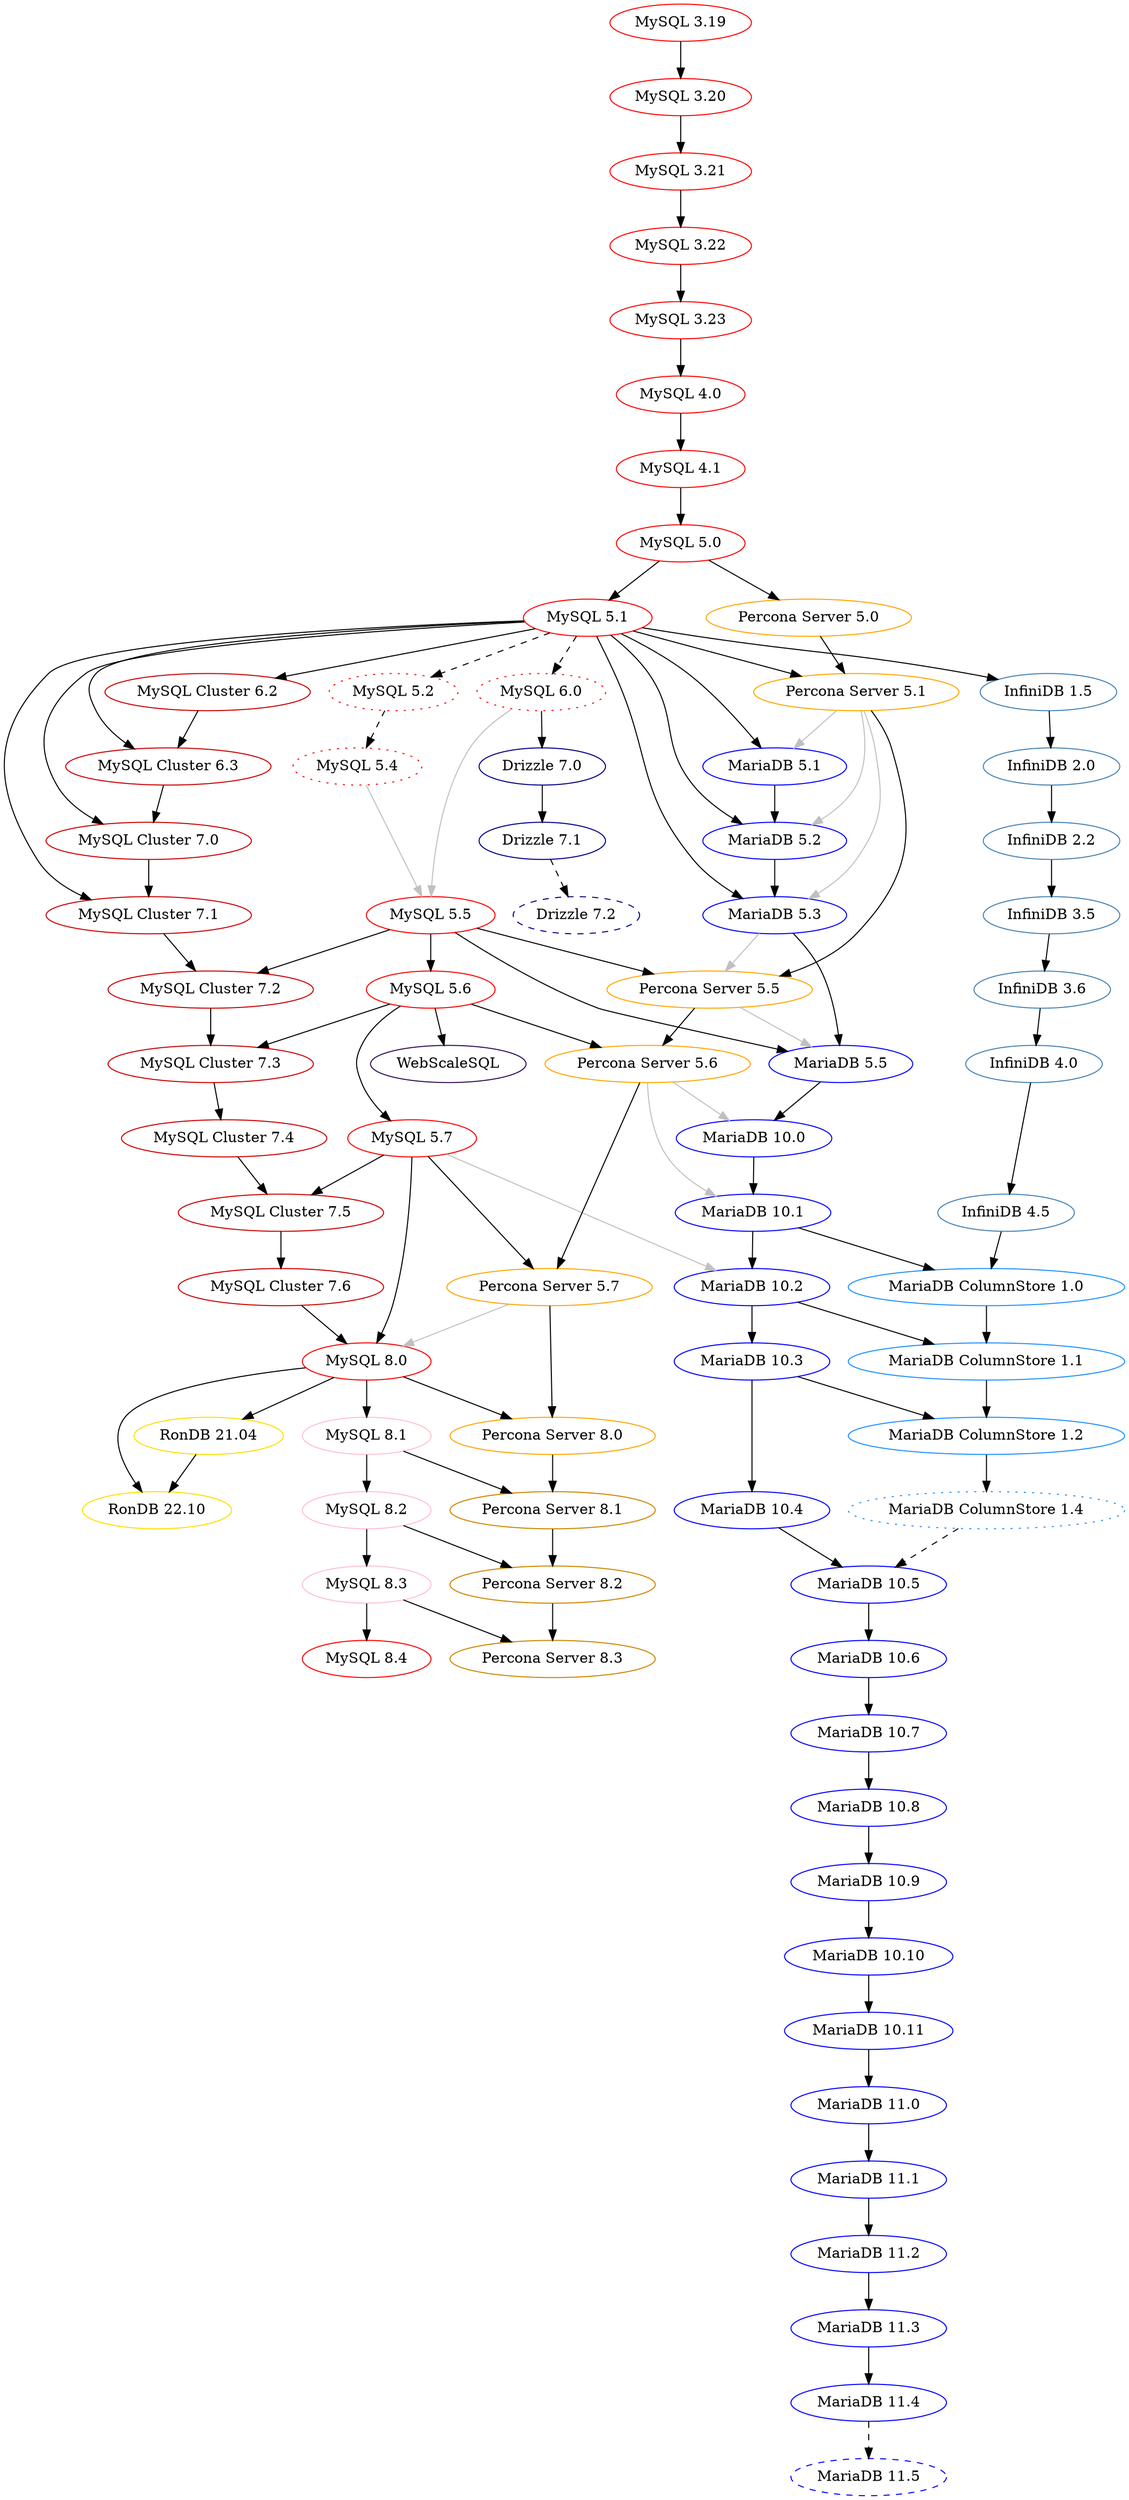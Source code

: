 digraph mysql_history_graph {
    /* vim: tabstop=4

	   Standards:
	   Non-GA: 		                    dashed
	   Abandoned / No public release: 	dotted
	   Oracle MySQL: 	                LTS=red, Innovation=pink
	   MySQL Cluster: 	                red3
	   MariaDB: 		                blue
       InfiniDB:                        steelblue
       MariaDB ColumnStore:             dodgerblue
	   Drizzle: 		                blue4
	   Percona Server: 	                LTS=orange, Innovation=orange3
	*/

	/* MySQL/Sun/Oracle MySQL GA */
	"MySQL 3.19" [color="red"];
	"MySQL 3.20" [color="red"];
	"MySQL 3.21" [color="red"];
	"MySQL 3.22" [color="red"];
	"MySQL 3.23" [color="red"];
	"MySQL 4.0" [color="red"];
	"MySQL 4.1" [color="red"];
	"MySQL 5.0" [color="red"];
	"MySQL 5.1" [color="red"];
	"MySQL 5.5" [color="red"];
	"MySQL 5.6" [color="red"];
	"MySQL 5.7" [color="red"];
	"MySQL 8.0" [color="red"];
	"MySQL 8.1" [color="pink"];
	"MySQL 8.2" [color="pink"];
	"MySQL 8.3" [color="pink"];
	"MySQL 8.4" [color="red"];
	"MySQL 3.19" -> "MySQL 3.20";
	"MySQL 3.20" -> "MySQL 3.21";
	"MySQL 3.21" -> "MySQL 3.22";
	"MySQL 3.22" -> "MySQL 3.23";
	"MySQL 3.23" -> "MySQL 4.0";
	"MySQL 4.0" -> "MySQL 4.1";
	"MySQL 4.1" -> "MySQL 5.0";
	"MySQL 5.0" -> "MySQL 5.1";
	"MySQL 6.0" -> "MySQL 5.5" [color="grey"]; // Optimizer improvements
	"MySQL 5.4" -> "MySQL 5.5" [color="grey"]; // InnoDB Scalability
	"MySQL 5.5" -> "MySQL 5.6";
	"MySQL 5.6" -> "MySQL 5.7";
	"MySQL 5.7" -> "MySQL 8.0";
	"MySQL 8.0" -> "MySQL 8.1";
	"MySQL 8.1" -> "MySQL 8.2";
	"MySQL 8.2" -> "MySQL 8.3";
	"MySQL 8.3" -> "MySQL 8.4";
	"MySQL Cluster 7.6" -> "MySQL 8.0";

	/* MySQL/Sun/Oracle non-GA */	
	"MySQL 5.2" [color="red",style="dotted"];
	"MySQL 5.4" [color="red",style="dotted"];
	"MySQL 6.0" [color="red",style="dotted"];
	"MySQL 5.1" -> "MySQL 5.2" [style="dashed"];
	"MySQL 5.1" -> "MySQL 6.0" [style="dashed"];
	"MySQL 5.2" -> "MySQL 5.4" [style="dashed"];

	// Buffer pool mutex split patch, temp table replication improvements in RBR/MBR, numerous bugfixes
	"Percona Server 5.7" -> "MySQL 8.0" [color="grey"];

	/* MySQL Cluster (NDB) */
	"MySQL Cluster 6.2" [color="red3"]
	"MySQL Cluster 6.3" [color="red3"]
	"MySQL Cluster 7.0" [color="red3"]
	"MySQL Cluster 7.1" [color="red3"]
	"MySQL Cluster 7.2" [color="red3"]
	"MySQL Cluster 7.3"  [color="red3"]
	"MySQL Cluster 7.4"  [color="red3"]
	"MySQL Cluster 7.5"  [color="red3"]
	"MySQL Cluster 7.6"  [color="red3"]
	"MySQL 5.1" -> "MySQL Cluster 6.2";
	"MySQL 5.1" -> "MySQL Cluster 6.3";
	"MySQL Cluster 6.2" -> "MySQL Cluster 6.3";
	"MySQL 5.1" -> "MySQL Cluster 7.0";
	"MySQL Cluster 6.3" -> "MySQL Cluster 7.0";
	"MySQL 5.1" -> "MySQL Cluster 7.1";
	"MySQL Cluster 7.0" -> "MySQL Cluster 7.1";
	"MySQL 5.5" -> "MySQL Cluster 7.2";
	"MySQL Cluster 7.1" -> "MySQL Cluster 7.2";
	"MySQL 5.6" -> "MySQL Cluster 7.3";
	"MySQL Cluster 7.2" -> "MySQL Cluster 7.3";
	"MySQL Cluster 7.3" -> "MySQL Cluster 7.4";
	"MySQL 5.7" -> "MySQL Cluster 7.5";
	"MySQL Cluster 7.4" -> "MySQL Cluster 7.5";
	"MySQL Cluster 7.5" -> "MySQL Cluster 7.6";

	/* MariaDB */
	"MariaDB 5.1" [color="blue"];
	"MariaDB 5.2" [color="blue"];
	"MariaDB 5.3" [color="blue"];
	"MariaDB 5.5" [color="blue"];
	"MariaDB 10.0" [color="blue"];
	"MariaDB 10.1" [color="blue"];
	"MariaDB 10.2" [color="blue"];
	"MariaDB 10.3" [color="blue"];
	"MariaDB 10.4" [color="blue"];
	"MariaDB 10.5" [color="blue"];
	"MariaDB 10.6" [color="blue"];
	"MariaDB 10.7" [color="blue"];
	"MariaDB 10.8" [color="blue"];
	"MariaDB 10.9" [color="blue"];
	"MariaDB 10.10" [color="blue"];
	"MariaDB 10.11" [color="blue"];
	"MariaDB 11.0" [color="blue"];
	"MariaDB 11.1" [color="blue"];
	"MariaDB 11.2" [color="blue"];
	"MariaDB 11.3" [color="blue"];
	"MariaDB 11.4" [color="blue"];
	"MariaDB 11.5" [color="blue", style="dashed"];
	"MySQL 5.1" -> "MariaDB 5.1";
	"Percona Server 5.1" -> "MariaDB 5.1" [color="grey"]; // XtraDB
	"MySQL 5.1" -> "MariaDB 5.2";
	"MariaDB 5.1" -> "MariaDB 5.2";
	"Percona Server 5.1" -> "MariaDB 5.2" [color="grey"]; // XtraDB
	"MySQL 5.1" -> "MariaDB 5.3";
	"MariaDB 5.2" -> "MariaDB 5.3";
	"Percona Server 5.1" -> "MariaDB 5.3" [color="grey"]; // XtraDB
	"MySQL 5.5" -> "MariaDB 5.5";
	"MariaDB 5.3" -> "MariaDB 5.5";
	"Percona Server 5.5" -> "MariaDB 5.5" [color="grey"]; // XtraDB
	"MariaDB 5.5" -> "MariaDB 10.0";
	"MariaDB 10.0" -> "MariaDB 10.1";
	"Percona Server 5.6" -> "MariaDB 10.0" [color="grey"]; // XtraDB
	"MariaDB 10.1" -> "MariaDB 10.2"; // InnoDB
	"Percona Server 5.6" -> "MariaDB 10.1" [color="grey"]; // XtraDB
	"MariaDB 10.2" -> "MariaDB 10.3";
	"MySQL 5.7" -> "MariaDB 10.2" [color="grey"]; // InnoDB

        /*
         * https://mariadb.com/kb/en/innodb-versions/
         * "In MariaDB 10.3.7 and later, the InnoDB implementation has diverged
         * substantially from the InnoDB in MySQL. Therefore, in these versions,
         * the InnoDB version is no longer associated with a MySQL release
         * version."
         */
	"MariaDB 10.3" -> "MariaDB 10.4";
	"MariaDB 10.4" -> "MariaDB 10.5";
	"MariaDB 10.5" -> "MariaDB 10.6";
	"MariaDB 10.6" -> "MariaDB 10.7";
	"MariaDB 10.7" -> "MariaDB 10.8";
	"MariaDB 10.8" -> "MariaDB 10.9";
	"MariaDB 10.9" -> "MariaDB 10.10";
	"MariaDB 10.10" -> "MariaDB 10.11";
	"MariaDB 10.11" -> "MariaDB 11.0";
	"MariaDB 11.0" -> "MariaDB 11.1";
	"MariaDB 11.1" -> "MariaDB 11.2";
	"MariaDB 11.2" -> "MariaDB 11.3";
	"MariaDB 11.3" -> "MariaDB 11.4";
    "MariaDB 11.4" -> "MariaDB 11.5" [style="dashed"];

    /* InfiniDB */
    "InfiniDB 1.5" [color="steelblue"];
    "InfiniDB 2.0" [color="steelblue"];
    "InfiniDB 2.2" [color="steelblue"];
    "InfiniDB 3.5" [color="steelblue"];
    "InfiniDB 3.6" [color="steelblue"];
    "InfiniDB 4.0" [color="steelblue"];
    "InfiniDB 4.5" [color="steelblue"];
    "MySQL 5.1" -> "InfiniDB 1.5";
    "InfiniDB 1.5" -> "InfiniDB 2.0";
    "InfiniDB 2.0" -> "InfiniDB 2.2";
    "InfiniDB 2.2" -> "InfiniDB 3.5";
    "InfiniDB 3.5" -> "InfiniDB 3.6";
    "InfiniDB 3.6" -> "InfiniDB 4.0";
    "InfiniDB 4.0" -> "InfiniDB 4.5";

    /* MariaDB ColumnStore */
    "MariaDB ColumnStore 1.0" [color="dodgerblue"];
    "MariaDB ColumnStore 1.1" [color="dodgerblue"];
    "MariaDB ColumnStore 1.2" [color="dodgerblue"];
    /*
     * ColumnStore is no longer a fork with 1.4 but released as part of MariaDB
     * Enterprise 10.4. The codebase is still separate at this time though.
     * Timing meant it couldn't make it to community 10.4 but the two are
     * expected to merge for 10.5.
     */
    "MariaDB ColumnStore 1.4" [color="dodgerblue",style="dotted"]; // Enterprise only, no longer fork
    "InfiniDB 4.5" -> "MariaDB ColumnStore 1.0";
    "MariaDB 10.1" -> "MariaDB ColumnStore 1.0";
    "MariaDB ColumnStore 1.0" -> "MariaDB ColumnStore 1.1";
    "MariaDB 10.2" -> "MariaDB ColumnStore 1.1";
    "MariaDB ColumnStore 1.1" -> "MariaDB ColumnStore 1.2";
    "MariaDB 10.3" -> "MariaDB ColumnStore 1.2";
    "MariaDB ColumnStore 1.2" -> "MariaDB ColumnStore 1.4";
    "MariaDB ColumnStore 1.4" -> "MariaDB 10.5" [style="dashed"]; // Tentative

	/* Percona Server */
	"Percona Server 5.0" [color="orange"];
	"Percona Server 5.1" [color="orange"];
	"Percona Server 5.5" [color="orange"];
	"Percona Server 5.6" [color="orange"];
	"Percona Server 5.7" [color="orange"];
	"Percona Server 8.0" [color="orange"];
	"Percona Server 8.1" [color="orange3"];
	"Percona Server 8.2" [color="orange3"];
	"Percona Server 8.3" [color="orange3"];
	"MySQL 5.0" -> "Percona Server 5.0";
	"MySQL 5.1" -> "Percona Server 5.1";
	"Percona Server 5.0" -> "Percona Server 5.1";
	"MySQL 5.5" -> "Percona Server 5.5";
	"Percona Server 5.1" -> "Percona Server 5.5";
	"MariaDB 5.3" -> "Percona Server 5.5" [color="grey"]; // group commit
	"MySQL 5.6" -> "Percona Server 5.6";
	"Percona Server 5.5" -> "Percona Server 5.6";
	"MySQL 5.7" -> "Percona Server 5.7";
	"Percona Server 5.6" -> "Percona Server 5.7";
	"Percona Server 5.7" -> "Percona Server 8.0";
	"MySQL 8.0" -> "Percona Server 8.0";
	"Percona Server 8.0" -> "Percona Server 8.1";
	"MySQL 8.1" -> "Percona Server 8.1";
	"Percona Server 8.1" -> "Percona Server 8.2";
	"MySQL 8.2" -> "Percona Server 8.2";
	"Percona Server 8.2" -> "Percona Server 8.3";
	"MySQL 8.3" -> "Percona Server 8.3";

	/* Drizzle */
	"Drizzle 7.0" [color="blue4"];
	"Drizzle 7.1" [color="blue4"];
	"Drizzle 7.2" [color="blue4", style="dashed"];
	"MySQL 6.0" -> "Drizzle 7.0";
	"Drizzle 7.0" -> "Drizzle 7.1";
	"Drizzle 7.1" -> "Drizzle 7.2" [style="dashed"];

	"RonDB 21.04" [color="#ffdf00"];
	"MySQL 8.0" -> "RonDB 21.04";
	"RonDB 22.10" [color="#ffdf00"];
	"RonDB 21.04" -> "RonDB 22.10";
	"MySQL 8.0" -> "RonDB 22.10";

	"WebScaleSQL" [color="#330e50"];
	"MySQL 5.6" -> "WebScaleSQL";
}
